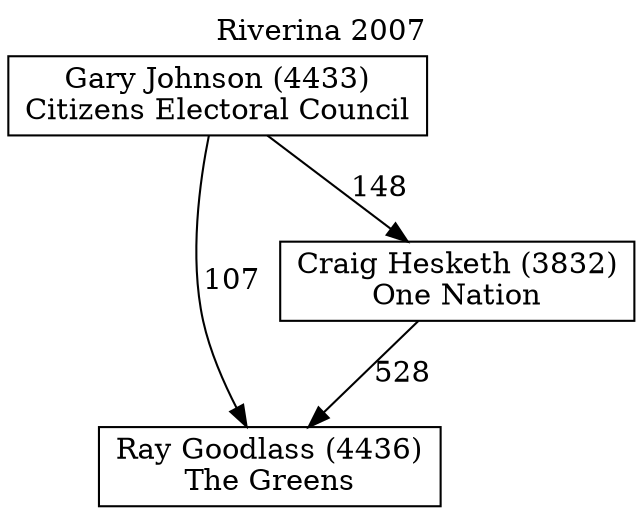 // House preference flow
digraph "Ray Goodlass (4436)_Riverina_2007" {
	graph [label="Riverina 2007" labelloc=t mclimit=10]
	node [shape=box]
	"Ray Goodlass (4436)" [label="Ray Goodlass (4436)
The Greens"]
	"Craig Hesketh (3832)" [label="Craig Hesketh (3832)
One Nation"]
	"Gary Johnson (4433)" [label="Gary Johnson (4433)
Citizens Electoral Council"]
	"Ray Goodlass (4436)" [label="Ray Goodlass (4436)
The Greens"]
	"Gary Johnson (4433)" [label="Gary Johnson (4433)
Citizens Electoral Council"]
	"Gary Johnson (4433)" [label="Gary Johnson (4433)
Citizens Electoral Council"]
	"Craig Hesketh (3832)" [label="Craig Hesketh (3832)
One Nation"]
	"Gary Johnson (4433)" [label="Gary Johnson (4433)
Citizens Electoral Council"]
	"Gary Johnson (4433)" [label="Gary Johnson (4433)
Citizens Electoral Council"]
	"Craig Hesketh (3832)" -> "Ray Goodlass (4436)" [label=528]
	"Gary Johnson (4433)" -> "Craig Hesketh (3832)" [label=148]
	"Gary Johnson (4433)" -> "Ray Goodlass (4436)" [label=107]
}
